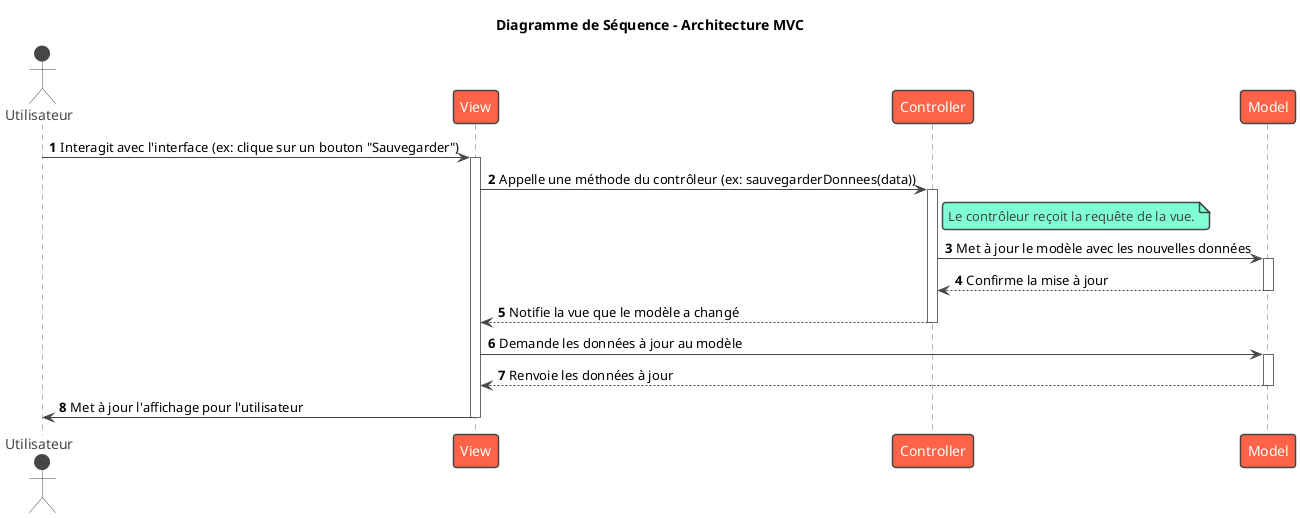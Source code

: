 @startuml
!theme vibrant
title "Diagramme de Séquence - Architecture MVC"

actor User as "Utilisateur"

participant "View" as V
participant "Controller" as C
participant "Model" as M

autonumber

User -> V: Interagit avec l'interface (ex: clique sur un bouton "Sauvegarder")
activate V

V -> C: Appelle une méthode du contrôleur (ex: sauvegarderDonnees(data))
activate C
' --- CORRECTION ICI ---
' On utilise l'alias "C" et non le nom complet "Controller"
note right of C: Le contrôleur reçoit la requête de la vue.

C -> M: Met à jour le modèle avec les nouvelles données
activate M

M --> C: Confirme la mise à jour
deactivate M

C --> V: Notifie la vue que le modèle a changé
deactivate C

V -> M: Demande les données à jour au modèle
activate M

M --> V: Renvoie les données à jour
deactivate M

V -> User: Met à jour l'affichage pour l'utilisateur
deactivate V

@enduml